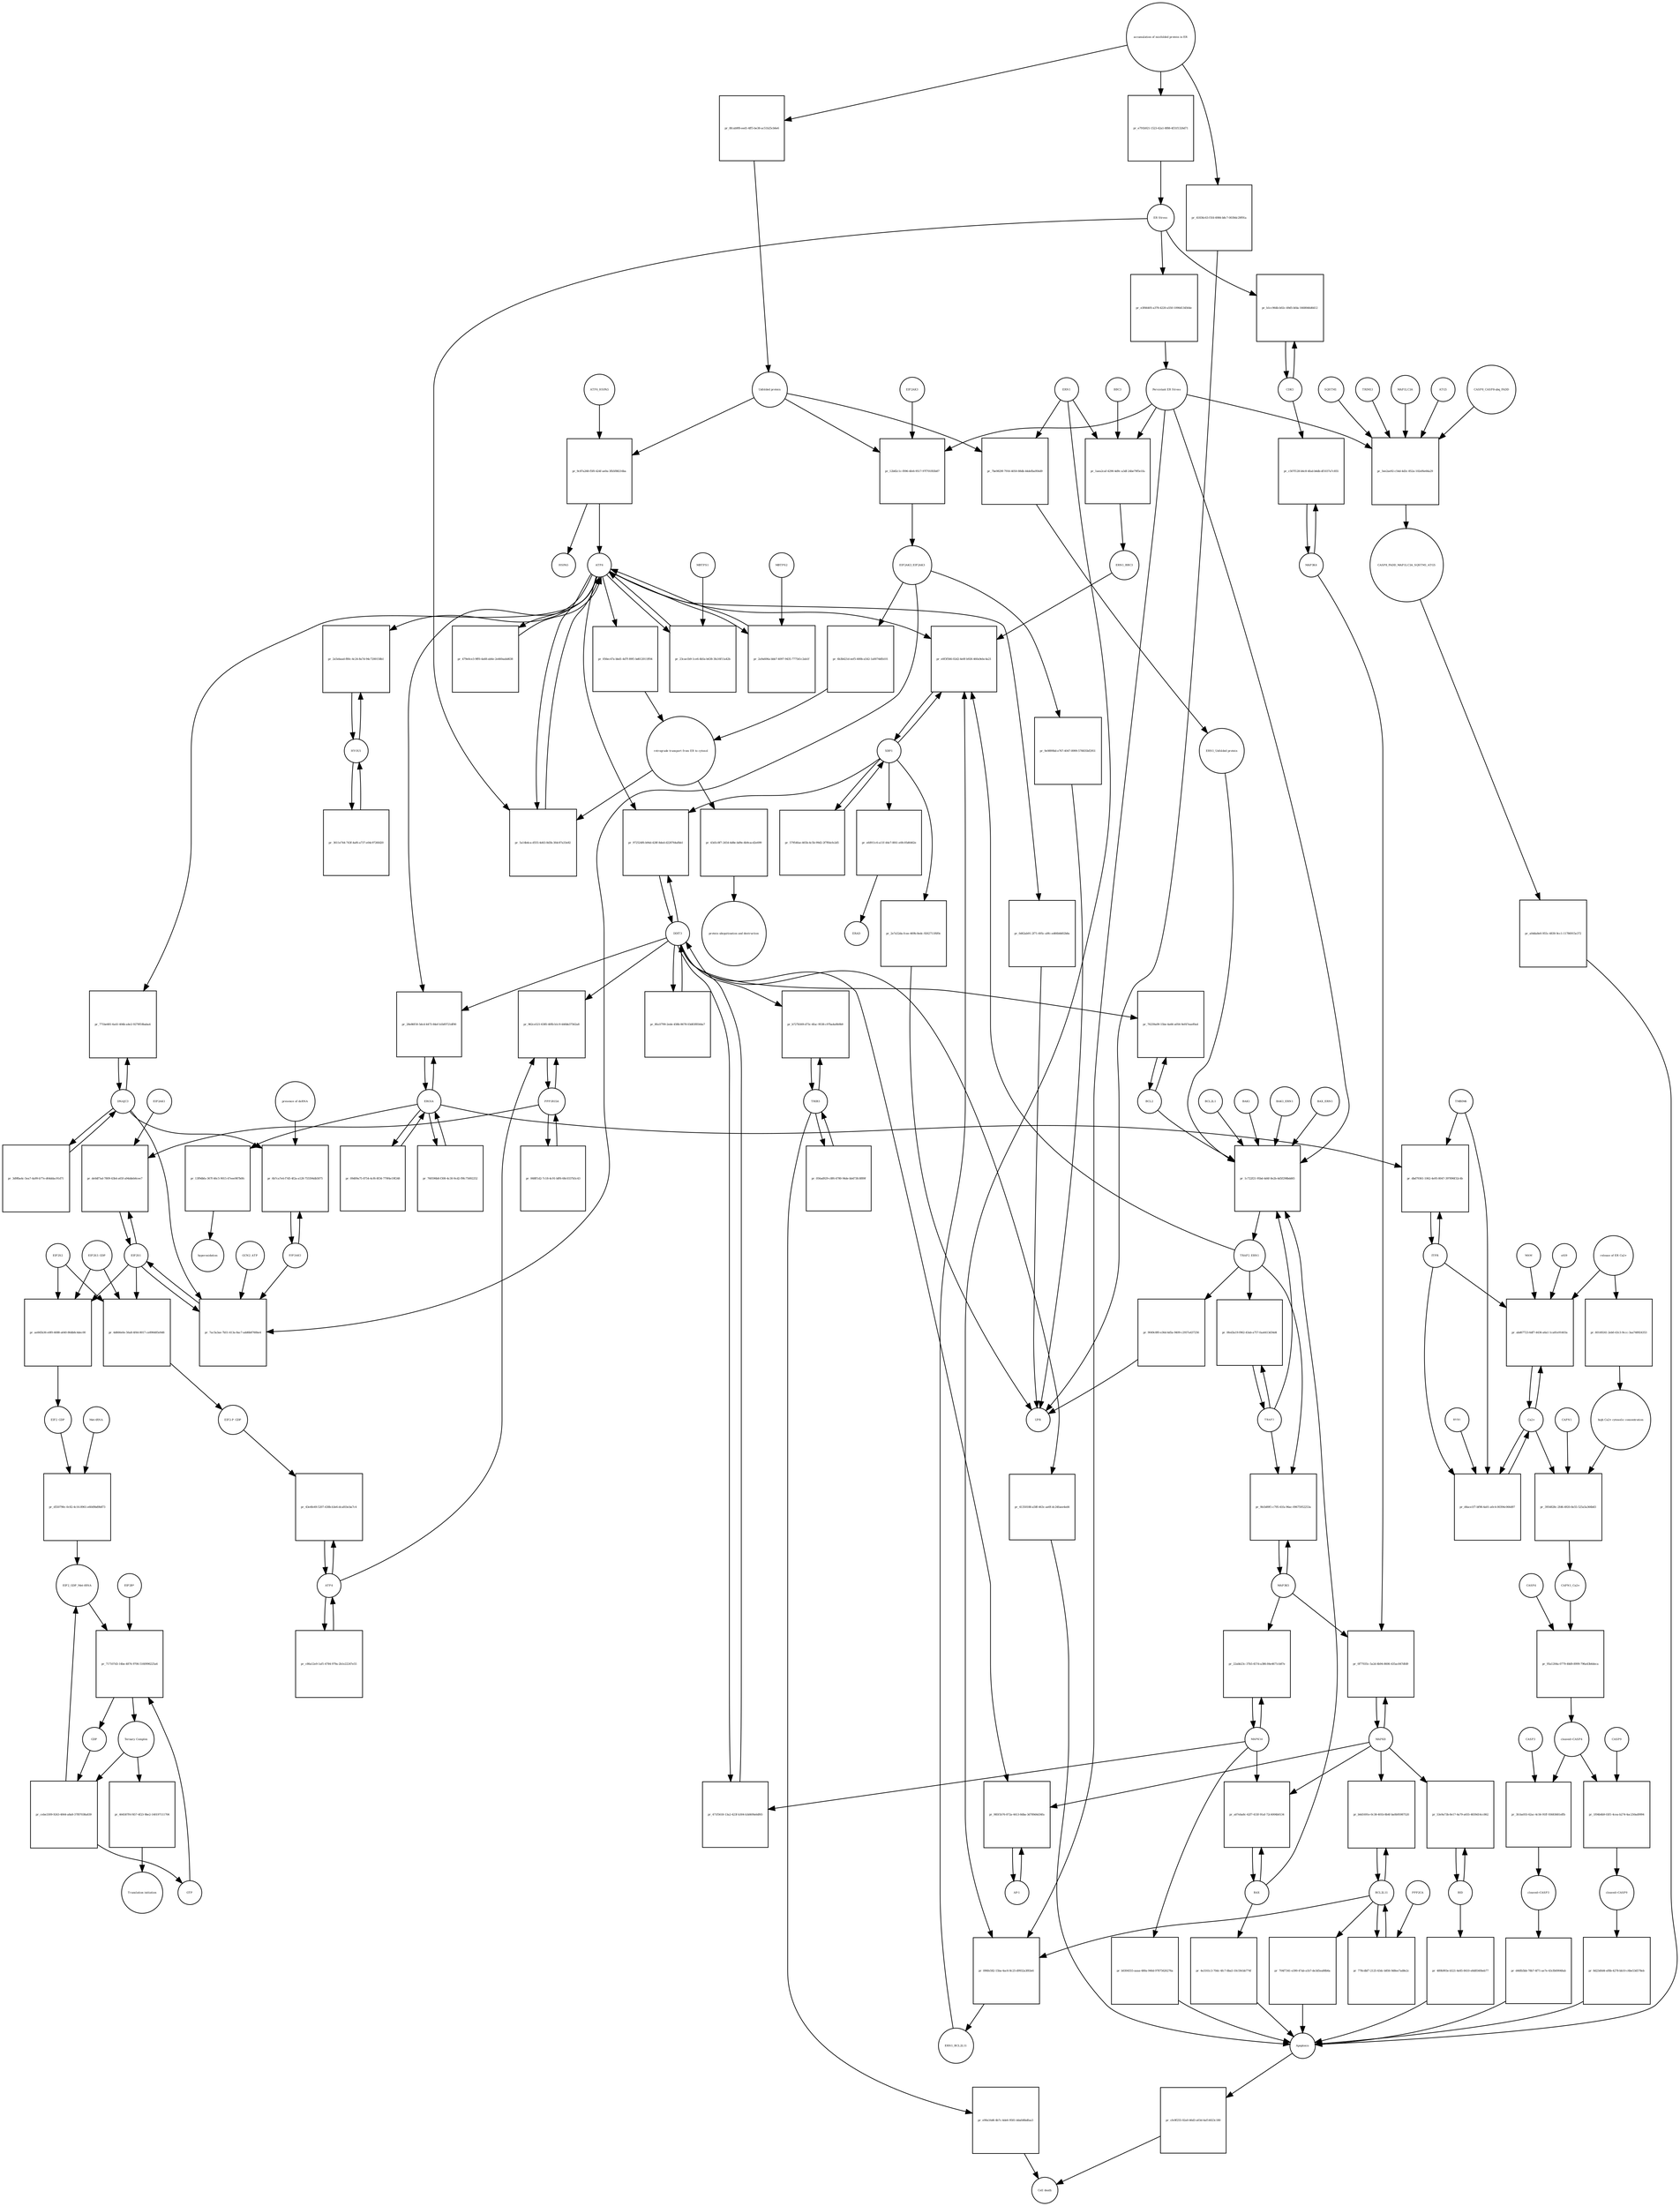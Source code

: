 strict digraph  {
ATF6_HSPA5 [annotation="", bipartite=0, cls=complex, fontsize=4, label=ATF6_HSPA5, shape=circle];
"pr_9c87a268-f5f0-424f-ae0a-3fb5f88216ba" [annotation="", bipartite=1, cls=process, fontsize=4, label="pr_9c87a268-f5f0-424f-ae0a-3fb5f88216ba", shape=square];
ATF6 [annotation="urn_miriam_hgnc.symbol_ATF6", bipartite=0, cls=macromolecule, fontsize=4, label=ATF6, shape=circle];
HSPA5 [annotation="urn_miriam_hgnc.symbol_HSPA5", bipartite=0, cls=macromolecule, fontsize=4, label=HSPA5, shape=circle];
"Unfolded protein" [annotation="", bipartite=0, cls=macromolecule, fontsize=4, label="Unfolded protein", shape=circle];
ERN1 [annotation="urn_miriam_hgnc.symbol_ERN1", bipartite=0, cls=macromolecule, fontsize=4, label=ERN1, shape=circle];
"pr_7be9829f-7916-4050-88db-44defba956d9" [annotation="", bipartite=1, cls=process, fontsize=4, label="pr_7be9829f-7916-4050-88db-44defba956d9", shape=square];
"ERN1_Unfolded protein" [annotation="", bipartite=0, cls=complex, fontsize=4, label="ERN1_Unfolded protein", shape=circle];
EIF2AK3_EIF2AK3 [annotation="", bipartite=0, cls=complex, fontsize=4, label=EIF2AK3_EIF2AK3, shape=circle];
"pr_6b3b421d-eef5-400b-a542-1a00744fb101" [annotation="", bipartite=1, cls=process, fontsize=4, label="pr_6b3b421d-eef5-400b-a542-1a00744fb101", shape=square];
"retrograde transport from ER to cytosol" [annotation="", bipartite=0, cls=phenotype, fontsize=4, label="retrograde transport from ER to cytosol", shape=circle];
"pr_056ec47a-bbd1-4d7f-89f1-bd612011ff04" [annotation="", bipartite=1, cls=process, fontsize=4, label="pr_056ec47a-bbd1-4d7f-89f1-bd612011ff04", shape=square];
"pr_43d1c8f7-2454-4d8e-bd9e-4b9cacd2e699" [annotation="", bipartite=1, cls=process, fontsize=4, label="pr_43d1c8f7-2454-4d8e-bd9e-4b9cacd2e699", shape=square];
"protein ubiquitination and destruction" [annotation="", bipartite=0, cls=phenotype, fontsize=4, label="protein ubiquitination and destruction", shape=circle];
"pr_1c722f21-95bd-4d4f-8e2b-4d5f298bdd65" [annotation="", bipartite=1, cls=process, fontsize=4, label="pr_1c722f21-95bd-4d4f-8e2b-4d5f298bdd65", shape=square];
TRAF2_ERN1 [annotation="", bipartite=0, cls=complex, fontsize=4, label=TRAF2_ERN1, shape=circle];
BAK1_ERN1 [annotation="", bipartite=0, cls=complex, fontsize=4, label=BAK1_ERN1, shape=circle];
BAX_ERN1 [annotation="", bipartite=0, cls=complex, fontsize=4, label=BAX_ERN1, shape=circle];
BCL2 [annotation="urn_miriam_hgnc.symbol_BCL2", bipartite=0, cls="nucleic acid feature", fontsize=4, label=BCL2, shape=circle];
BCL2L1 [annotation="urn_miriam_hgnc.symbol_BCL2L1", bipartite=0, cls=macromolecule, fontsize=4, label=BCL2L1, shape=circle];
"Persistant ER Stress" [annotation="", bipartite=0, cls=phenotype, fontsize=4, label="Persistant ER Stress", shape=circle];
BAX [annotation="urn_miriam_hgnc.symbol_BAX", bipartite=0, cls=macromolecule, fontsize=4, label=BAX, shape=circle];
BAK1 [annotation="urn_miriam_hgnc.symbol_BAK1", bipartite=0, cls=macromolecule, fontsize=4, label=BAK1, shape=circle];
TRAF2 [annotation="urn_miriam_hgnc.symbol_TRAF2", bipartite=0, cls=macromolecule, fontsize=4, label=TRAF2, shape=circle];
XBP1 [annotation="urn_miriam_hgnc.symbol_XBP1", bipartite=0, cls=macromolecule, fontsize=4, label=XBP1, shape=circle];
"pr_e0f3f566-02d2-4e0f-b926-460a9ebc4a21" [annotation="", bipartite=1, cls=process, fontsize=4, label="pr_e0f3f566-02d2-4e0f-b926-460a9ebc4a21", shape=square];
ERN1_BBC3 [annotation="", bipartite=0, cls=complex, fontsize=4, label=ERN1_BBC3, shape=circle];
ERN1_BCL2L11 [annotation="", bipartite=0, cls=complex, fontsize=4, label=ERN1_BCL2L11, shape=circle];
"pr_57954fae-465b-4c5b-99d2-2f7ffdcfe2d5" [annotation="", bipartite=1, cls=process, fontsize=4, label="pr_57954fae-465b-4c5b-99d2-2f7ffdcfe2d5", shape=square];
"pr_efd911c6-a11f-44e7-8f41-e0fc05d6462e" [annotation="", bipartite=1, cls=process, fontsize=4, label="pr_efd911c6-a11f-44e7-8f41-e0fc05d6462e", shape=square];
ERAD [annotation="", bipartite=0, cls=phenotype, fontsize=4, label=ERAD, shape=circle];
"pr_2e7a52da-fcee-469b-8edc-9262711f6f0c" [annotation="", bipartite=1, cls=process, fontsize=4, label="pr_2e7a52da-fcee-469b-8edc-9262711f6f0c", shape=square];
UPR [annotation="", bipartite=0, cls=phenotype, fontsize=4, label=UPR, shape=circle];
"pr_0fed3a19-f062-43ab-a757-faa4413d34d4" [annotation="", bipartite=1, cls=process, fontsize=4, label="pr_0fed3a19-f062-43ab-a757-faa4413d34d4", shape=square];
MAPK8 [annotation="urn_miriam_hgnc.symbol_MAPK8", bipartite=0, cls=macromolecule, fontsize=4, label=MAPK8, shape=circle];
"pr_0f77035c-5a2d-4b94-8606-435ac847dfd9" [annotation="", bipartite=1, cls=process, fontsize=4, label="pr_0f77035c-5a2d-4b94-8606-435ac847dfd9", shape=square];
MAP3K4 [annotation="urn_miriam_hgnc.symbol_MAP3K4", bipartite=0, cls=macromolecule, fontsize=4, label=MAP3K4, shape=circle];
MAP3K5 [annotation="urn_miriam_hgnc.symbol_MAP3K5", bipartite=0, cls=macromolecule, fontsize=4, label=MAP3K5, shape=circle];
MAPK14 [annotation="urn_miriam_hgnc.symbol_MAPK14", bipartite=0, cls=macromolecule, fontsize=4, label=MAPK14, shape=circle];
"pr_22abb23c-37b5-457d-a386-84e4671cb87e" [annotation="", bipartite=1, cls=process, fontsize=4, label="pr_22abb23c-37b5-457d-a386-84e4671cb87e", shape=square];
"pr_b0304555-aaaa-480a-946d-97875626276a" [annotation="", bipartite=1, cls=process, fontsize=4, label="pr_b0304555-aaaa-480a-946d-97875626276a", shape=square];
Apoptosis [annotation="", bipartite=0, cls=phenotype, fontsize=4, label=Apoptosis, shape=circle];
DDIT3 [annotation="urn_miriam_hgnc.symbol_DDIT3", bipartite=0, cls=macromolecule, fontsize=4, label=DDIT3, shape=circle];
"pr_471f5618-13a2-423f-b304-b3d409a6df65" [annotation="", bipartite=1, cls=process, fontsize=4, label="pr_471f5618-13a2-423f-b304-b3d409a6df65", shape=square];
"pr_41350188-a58f-463c-ae0f-dc24faee4ed4" [annotation="", bipartite=1, cls=process, fontsize=4, label="pr_41350188-a58f-463c-ae0f-dc24faee4ed4", shape=square];
"pr_76239a09-15be-4a66-a056-9ef47eaef0a4" [annotation="", bipartite=1, cls=process, fontsize=4, label="pr_76239a09-15be-4a66-a056-9ef47eaef0a4", shape=square];
"pr_5a14b4ca-d555-4d43-8d3b-3fdc87a33e82" [annotation="", bipartite=1, cls=process, fontsize=4, label="pr_5a14b4ca-d555-4d43-8d3b-3fdc87a33e82", shape=square];
"ER Stress" [annotation="", bipartite=0, cls=phenotype, fontsize=4, label="ER Stress", shape=circle];
"pr_23cae1b9-1ce6-4b5a-b638-3fa16f11a42b" [annotation="", bipartite=1, cls=process, fontsize=4, label="pr_23cae1b9-1ce6-4b5a-b638-3fa16f11a42b", shape=square];
MBTPS1 [annotation="urn_miriam_hgnc.symbol_MBTPS1", bipartite=0, cls=macromolecule, fontsize=4, label=MBTPS1, shape=circle];
"pr_2a9a606a-bbb7-4097-9435-777541c2ab1f" [annotation="", bipartite=1, cls=process, fontsize=4, label="pr_2a9a606a-bbb7-4097-9435-777541c2ab1f", shape=square];
MBTPS2 [annotation="urn_miriam_hgnc.symbol_MBTPS2", bipartite=0, cls=macromolecule, fontsize=4, label=MBTPS2, shape=circle];
"pr_479e0ce3-9ff0-4a68-ab6e-2e460aabd638" [annotation="", bipartite=1, cls=process, fontsize=4, label="pr_479e0ce3-9ff0-4a68-ab6e-2e460aabd638", shape=square];
"pr_8fa1f799-2ede-458b-8678-03d83f8564a7" [annotation="", bipartite=1, cls=process, fontsize=4, label="pr_8fa1f799-2ede-458b-8678-03d83f8564a7", shape=square];
"pr_972524f6-b94d-428f-8ded-d228764afbb1" [annotation="", bipartite=1, cls=process, fontsize=4, label="pr_972524f6-b94d-428f-8ded-d228764afbb1", shape=square];
EIF2S1 [annotation="urn_miriam_hgnc.symbol_EIF2S1", bipartite=0, cls=macromolecule, fontsize=4, label=EIF2S1, shape=circle];
"pr_7ac5a3ae-7b51-413a-8ac7-add6b8760be4" [annotation="", bipartite=1, cls=process, fontsize=4, label="pr_7ac5a3ae-7b51-413a-8ac7-add6b8760be4", shape=square];
GCN2_ATP [annotation="", bipartite=0, cls=complex, fontsize=4, label=GCN2_ATP, shape=circle];
EIF2AK2 [annotation="urn_miriam_hgnc.symbol_EIF2AK2", bipartite=0, cls=macromolecule, fontsize=4, label=EIF2AK2, shape=circle];
DNAJC3 [annotation="urn_miriam_hgnc.symbol_DNAJC3", bipartite=0, cls=macromolecule, fontsize=4, label=DNAJC3, shape=circle];
EIF2S2 [annotation="urn_miriam_hgnc.symbol_EIF2S2", bipartite=0, cls=macromolecule, fontsize=4, label=EIF2S2, shape=circle];
"pr_ae845b36-e0f0-4688-a640-86db8c4dec00" [annotation="", bipartite=1, cls=process, fontsize=4, label="pr_ae845b36-e0f0-4688-a640-86db8c4dec00", shape=square];
EIF2S3_GDP [annotation="", bipartite=0, cls=complex, fontsize=4, label=EIF2S3_GDP, shape=circle];
EIF2_GDP [annotation="", bipartite=0, cls=complex, fontsize=4, label=EIF2_GDP, shape=circle];
"EIF2_GDP_Met-tRNA" [annotation="", bipartite=0, cls=complex, fontsize=4, label="EIF2_GDP_Met-tRNA", shape=circle];
"pr_717107d3-14be-4874-9706-5160996225a4" [annotation="", bipartite=1, cls=process, fontsize=4, label="pr_717107d3-14be-4874-9706-5160996225a4", shape=square];
"Ternary Complex" [annotation="", bipartite=0, cls=complex, fontsize=4, label="Ternary Complex", shape=circle];
"EIF2B*" [annotation="", bipartite=0, cls=complex, fontsize=4, label="EIF2B*", shape=circle];
GTP [annotation="urn_miriam_obo.chebi_CHEBI%3A57600", bipartite=0, cls="simple chemical", fontsize=4, label=GTP, shape=circle];
GDP [annotation="urn_miriam_obo.chebi_CHEBI%3A65180", bipartite=0, cls="simple chemical", fontsize=4, label=GDP, shape=circle];
"pr_cebe3309-9243-4844-a8a8-37f87038a839" [annotation="", bipartite=1, cls=process, fontsize=4, label="pr_cebe3309-9243-4844-a8a8-37f87038a839", shape=square];
ATF4 [annotation="urn_miriam_hgnc.symbol_ATF4", bipartite=0, cls=macromolecule, fontsize=4, label=ATF4, shape=circle];
"pr_43e4fe49-5207-438b-b3e6-dca81bcba7c4" [annotation="", bipartite=1, cls=process, fontsize=4, label="pr_43e4fe49-5207-438b-b3e6-dca81bcba7c4", shape=square];
"EIF2-P_GDP" [annotation="", bipartite=0, cls=complex, fontsize=4, label="EIF2-P_GDP", shape=circle];
"pr_c86a12e9-1af1-4784-979a-2b1e22247e55" [annotation="", bipartite=1, cls=process, fontsize=4, label="pr_c86a12e9-1af1-4784-979a-2b1e22247e55", shape=square];
PPP1R15A [annotation="urn_miriam_hgnc.symbol_PPP1R15A", bipartite=0, cls=macromolecule, fontsize=4, label=PPP1R15A, shape=circle];
"pr_962ce521-6385-40fb-b1c9-446bb37562a8" [annotation="", bipartite=1, cls=process, fontsize=4, label="pr_962ce521-6385-40fb-b1c9-446bb37562a8", shape=square];
"pr_068ff1d2-7c18-4c91-bff6-68c0337b5c43" [annotation="", bipartite=1, cls=process, fontsize=4, label="pr_068ff1d2-7c18-4c91-bff6-68c0337b5c43", shape=square];
"pr_464587f4-f457-4f23-9be2-140197111704" [annotation="", bipartite=1, cls=process, fontsize=4, label="pr_464587f4-f457-4f23-9be2-140197111704", shape=square];
"Translation initiation" [annotation="", bipartite=0, cls=phenotype, fontsize=4, label="Translation initiation", shape=circle];
"pr_9b1b89f1-c795-41fa-96ac-09675952253a" [annotation="", bipartite=1, cls=process, fontsize=4, label="pr_9b1b89f1-c795-41fa-96ac-09675952253a", shape=square];
ERO1A [annotation="urn_miriam_hgnc.symbol_ERO1A", bipartite=0, cls=macromolecule, fontsize=4, label=ERO1A, shape=circle];
"pr_28e86f18-5dcd-4473-84ef-b1bf0721df90" [annotation="", bipartite=1, cls=process, fontsize=4, label="pr_28e86f18-5dcd-4473-84ef-b1bf0721df90", shape=square];
"pr_760596b8-f300-4c30-9cd2-f9fc75692252" [annotation="", bipartite=1, cls=process, fontsize=4, label="pr_760596b8-f300-4c30-9cd2-f9fc75692252", shape=square];
"pr_de0df7ad-7809-43b4-a65f-a94ddeb6cee7" [annotation="", bipartite=1, cls=process, fontsize=4, label="pr_de0df7ad-7809-43b4-a65f-a94ddeb6cee7", shape=square];
EIF2AK1 [annotation="urn_miriam_hgnc.symbol_EIF2AK1", bipartite=0, cls=macromolecule, fontsize=4, label=EIF2AK1, shape=circle];
"pr_a07eba8c-42f7-433f-91af-72c4004b0134" [annotation="", bipartite=1, cls=process, fontsize=4, label="pr_a07eba8c-42f7-433f-91af-72c4004b0134", shape=square];
"pr_4e3161c3-70dc-4fc7-8ba5-10c59cbb774f" [annotation="", bipartite=1, cls=process, fontsize=4, label="pr_4e3161c3-70dc-4fc7-8ba5-10c59cbb774f", shape=square];
"Ca2+" [annotation="urn_miriam_obo.chebi_CHEBI%3A29108", bipartite=0, cls="simple chemical", fontsize=4, label="Ca2+", shape=circle];
"pr_abd67723-6df7-4436-a6a1-1ca81e91403a" [annotation="", bipartite=1, cls=process, fontsize=4, label="pr_abd67723-6df7-4436-a6a1-1ca81e91403a", shape=square];
"release of ER Ca2+" [annotation="", bipartite=0, cls=phenotype, fontsize=4, label="release of ER Ca2+", shape=circle];
ITPR [annotation="urn_miriam_hgnc.symbol_ITPR1|urn_miriam_hgnc.symbol_ITPR2|urn_miriam_hgnc.symbol_ITPR3", bipartite=0, cls=macromolecule, fontsize=4, label=ITPR, shape=circle];
MAM [annotation="", bipartite=0, cls=phenotype, fontsize=4, label=MAM, shape=circle];
s619 [annotation="", bipartite=0, cls=complex, fontsize=4, label=s619, shape=circle];
"pr_c507f128-b6c8-4fad-b6db-df1037a7c855" [annotation="", bipartite=1, cls=process, fontsize=4, label="pr_c507f128-b6c8-4fad-b6db-df1037a7c855", shape=square];
CDK5 [annotation="urn_miriam_hgnc.symbol_CDK5", bipartite=0, cls=macromolecule, fontsize=4, label=CDK5, shape=circle];
"pr_b1cc964b-b02c-49d5-bfda-1668046d6412" [annotation="", bipartite=1, cls="uncertain process", fontsize=4, label="pr_b1cc964b-b02c-49d5-bfda-1668046d6412", shape=square];
"pr_cfe9f255-02a0-46d3-a03d-4af14023c180" [annotation="", bipartite=1, cls=process, fontsize=4, label="pr_cfe9f255-02a0-46d3-a03d-4af14023c180", shape=square];
"Cell death" [annotation="", bipartite=0, cls=phenotype, fontsize=4, label="Cell death", shape=circle];
"pr_d4ace1f7-bf98-4a01-a0c4-00394c066d97" [annotation="", bipartite=1, cls=process, fontsize=4, label="pr_d4ace1f7-bf98-4a01-a0c4-00394c066d97", shape=square];
TMBIM6 [annotation="urn_miriam_hgnc.symbol_TMBIM6", bipartite=0, cls=macromolecule, fontsize=4, label=TMBIM6, shape=circle];
RYR1 [annotation="urn_miriam_hgnc.symbol_RYR1", bipartite=0, cls=macromolecule, fontsize=4, label=RYR1, shape=circle];
EIF2AK3 [annotation="urn_miriam_hgnc.symbol_EIF2AK3", bipartite=0, cls=macromolecule, fontsize=4, label=EIF2AK3, shape=circle];
"pr_12b82c1c-f096-4fe6-9517-97f701f83b87" [annotation="", bipartite=1, cls=process, fontsize=4, label="pr_12b82c1c-f096-4fe6-9517-97f701f83b87", shape=square];
"pr_13f9dbfa-367f-46c5-9015-47eee987b0fc" [annotation="", bipartite=1, cls=process, fontsize=4, label="pr_13f9dbfa-367f-46c5-9015-47eee987b0fc", shape=square];
hyperoxidation [annotation="", bipartite=0, cls=phenotype, fontsize=4, label=hyperoxidation, shape=circle];
"pr_09d09a75-8754-4cf6-8f34-779f4e19f248" [annotation="", bipartite=1, cls=process, fontsize=4, label="pr_09d09a75-8754-4cf6-8f34-779f4e19f248", shape=square];
"pr_e3f66405-a378-4220-a550-1090d134564e" [annotation="", bipartite=1, cls=process, fontsize=4, label="pr_e3f66405-a378-4220-a550-1090d134564e", shape=square];
"CASP8_CASP8-ubq_FADD" [annotation="", bipartite=0, cls=complex, fontsize=4, label="CASP8_CASP8-ubq_FADD", shape=circle];
"pr_5ee2ae92-c54d-4d3c-852a-102ef6e66a29" [annotation="", bipartite=1, cls=process, fontsize=4, label="pr_5ee2ae92-c54d-4d3c-852a-102ef6e66a29", shape=square];
"SQSTM1 " [annotation="urn_miriam_hgnc.symbol_SQSTM1", bipartite=0, cls=macromolecule, fontsize=4, label="SQSTM1 ", shape=circle];
CASP8_FADD_MAP1LC3A_SQSTM1_ATG5 [annotation="", bipartite=0, cls=complex, fontsize=4, label=CASP8_FADD_MAP1LC3A_SQSTM1_ATG5, shape=circle];
TRIM13 [annotation="urn_miriam_hgnc.symbol_TRIM13", bipartite=0, cls=macromolecule, fontsize=4, label=TRIM13, shape=circle];
MAP1LC3A [annotation="urn_miriam_hgnc.symbol_MAP1LC3A", bipartite=0, cls=macromolecule, fontsize=4, label=MAP1LC3A, shape=circle];
ATG5 [annotation="urn_miriam_hgnc.symbol_ATG5", bipartite=0, cls=macromolecule, fontsize=4, label=ATG5, shape=circle];
"pr_a0dda8e0-955c-4830-9cc1-11786915e372" [annotation="", bipartite=1, cls=process, fontsize=4, label="pr_a0dda8e0-955c-4830-9cc1-11786915e372", shape=square];
"AP-1" [annotation="urn_miriam_hgnc.symbol_FOS|urn_miriam_hgnc.symbol_FOSB|urn_miriam_hgnc.symbol_FOSL1|urn_miriam_hgnc.symbol_FOSL2|urn_miriam_hgnc.symbol_JUN|urn_miriam_hgnc.symbol_JUNB|urn_miriam_hgnc.symbol_JUND", bipartite=0, cls=macromolecule, fontsize=4, label="AP-1", shape=circle];
"pr_985f1b76-872a-4413-8dba-3d789d4d34fa" [annotation="", bipartite=1, cls=process, fontsize=4, label="pr_985f1b76-872a-4413-8dba-3d789d4d34fa", shape=square];
"pr_6b7ca7e4-f7d5-4f2a-a128-755594db5875" [annotation="", bipartite=1, cls=process, fontsize=4, label="pr_6b7ca7e4-f7d5-4f2a-a128-755594db5875", shape=square];
"presence of dsRNA" [annotation="", bipartite=0, cls=phenotype, fontsize=4, label="presence of dsRNA", shape=circle];
"Met-tRNA" [annotation="urn_miriam_hgnc_HGNC%3A34779", bipartite=0, cls="nucleic acid feature", fontsize=4, label="Met-tRNA", shape=circle];
"pr_d550790c-0c82-4c16-8961-e60d9bd9b873" [annotation="", bipartite=1, cls=process, fontsize=4, label="pr_d550790c-0c82-4c16-8961-e60d9bd9b873", shape=square];
"pr_4d666e0e-56a8-4f44-8017-ce896485e9d6" [annotation="", bipartite=1, cls=process, fontsize=4, label="pr_4d666e0e-56a8-4f44-8017-ce896485e9d6", shape=square];
"accumulation of misfolded protein in ER" [annotation="", bipartite=0, cls=phenotype, fontsize=4, label="accumulation of misfolded protein in ER", shape=circle];
"pr_8fcab9f8-eed1-4ff5-be38-ac51b25cb6e6" [annotation="", bipartite=1, cls=process, fontsize=4, label="pr_8fcab9f8-eed1-4ff5-be38-ac51b25cb6e6", shape=square];
"pr_e791b921-1523-42a1-8f88-4f31f1326d71" [annotation="", bipartite=1, cls=process, fontsize=4, label="pr_e791b921-1523-42a1-8f88-4f31f1326d71", shape=square];
"pr_41836c63-f1fd-4984-b8c7-0039dc29f91a" [annotation="", bipartite=1, cls=process, fontsize=4, label="pr_41836c63-f1fd-4984-b8c7-0039dc29f91a", shape=square];
"pr_9e9899bd-e767-4047-8999-578835bf2951" [annotation="", bipartite=1, cls=process, fontsize=4, label="pr_9e9899bd-e767-4047-8999-578835bf2951", shape=square];
"pr_9049c8f0-e36d-4d5a-9409-c2937a437256" [annotation="", bipartite=1, cls=process, fontsize=4, label="pr_9049c8f0-e36d-4d5a-9409-c2937a437256", shape=square];
"pr_0d62ab91-2f71-495c-a9fc-ed66b8d02b8a" [annotation="", bipartite=1, cls=process, fontsize=4, label="pr_0d62ab91-2f71-495c-a9fc-ed66b8d02b8a", shape=square];
BCL2L11 [annotation="urn_miriam_hgnc.symbol_BCL2L11", bipartite=0, cls=macromolecule, fontsize=4, label=BCL2L11, shape=circle];
"pr_b6d1691e-0c38-401b-8b4f-ba0b95987520" [annotation="", bipartite=1, cls=process, fontsize=4, label="pr_b6d1691e-0c38-401b-8b4f-ba0b95987520", shape=square];
BID [annotation="urn_miriam_hgnc.symbol_BID", bipartite=0, cls=macromolecule, fontsize=4, label=BID, shape=circle];
"pr_53e9a73b-8e17-4a79-a655-4839d14cc862" [annotation="", bipartite=1, cls=process, fontsize=4, label="pr_53e9a73b-8e17-4a79-a655-4839d14cc862", shape=square];
"pr_704f7341-e390-47ab-a1b7-de3d5ea88b6a" [annotation="", bipartite=1, cls=process, fontsize=4, label="pr_704f7341-e390-47ab-a1b7-de3d5ea88b6a", shape=square];
"pr_489b993e-b521-4e85-8410-e8d8540beb77" [annotation="", bipartite=1, cls=process, fontsize=4, label="pr_489b993e-b521-4e85-8410-e8d8540beb77", shape=square];
"pr_096fe582-15ba-4ac6-8c25-d9932a3f83e6" [annotation="", bipartite=1, cls=process, fontsize=4, label="pr_096fe582-15ba-4ac6-8c25-d9932a3f83e6", shape=square];
"pr_1aea2caf-4290-4d9c-a3df-24be79f5e1fa" [annotation="", bipartite=1, cls=process, fontsize=4, label="pr_1aea2caf-4290-4d9c-a3df-24be79f5e1fa", shape=square];
BBC3 [annotation="urn_miriam_hgnc.symbol_BBC3", bipartite=0, cls=macromolecule, fontsize=4, label=BBC3, shape=circle];
"pr_778cdbf7-2125-43dc-b856-9d8ee7ad8e2c" [annotation="", bipartite=1, cls=process, fontsize=4, label="pr_778cdbf7-2125-43dc-b856-9d8ee7ad8e2c", shape=square];
PPP2CA [annotation="urn_miriam_hgnc.symbol_PPP2CA", bipartite=0, cls=macromolecule, fontsize=4, label=PPP2CA, shape=circle];
TRIB3 [annotation="urn_miriam_hgnc.symbol_TRIB3", bipartite=0, cls=macromolecule, fontsize=4, label=TRIB3, shape=circle];
"pr_b727b569-d73c-4fac-9538-c97ba4a9b9b9" [annotation="", bipartite=1, cls=process, fontsize=4, label="pr_b727b569-d73c-4fac-9538-c97ba4a9b9b9", shape=square];
"pr_056ad929-c8f6-4780-94de-bb473fc8f89f" [annotation="", bipartite=1, cls=process, fontsize=4, label="pr_056ad929-c8f6-4780-94de-bb473fc8f89f", shape=square];
"pr_e90a16d6-4b7c-4de6-9581-ddafd6bdfaa3" [annotation="", bipartite=1, cls=process, fontsize=4, label="pr_e90a16d6-4b7c-4de6-9581-ddafd6bdfaa3", shape=square];
"pr_60149241-2eb0-43c3-9ccc-3aa748924353" [annotation="", bipartite=1, cls=process, fontsize=4, label="pr_60149241-2eb0-43c3-9ccc-3aa748924353", shape=square];
"high Ca2+ cytosolic concentration" [annotation="", bipartite=0, cls=phenotype, fontsize=4, label="high Ca2+ cytosolic concentration", shape=circle];
"pr_771be681-6a41-404b-a4e2-9279f18baba4" [annotation="", bipartite=1, cls=process, fontsize=4, label="pr_771be681-6a41-404b-a4e2-9279f18baba4", shape=square];
"pr_3d9fba4c-5ea7-4a99-b77e-d64ddac91d71" [annotation="", bipartite=1, cls=process, fontsize=4, label="pr_3d9fba4c-5ea7-4a99-b77e-d64ddac91d71", shape=square];
"pr_dbd79361-1062-4e95-8047-397896f32c4b" [annotation="", bipartite=1, cls=process, fontsize=4, label="pr_dbd79361-1062-4e95-8047-397896f32c4b", shape=square];
CASP4 [annotation="urn_miriam_hgnc.symbol_CASP4", bipartite=0, cls=macromolecule, fontsize=4, label=CASP4, shape=circle];
"pr_95a1204a-0779-48d9-8999-796a43b6deca" [annotation="", bipartite=1, cls=process, fontsize=4, label="pr_95a1204a-0779-48d9-8999-796a43b6deca", shape=square];
"cleaved~CASP4" [annotation="urn_miriam_hgnc.symbol_CASP4", bipartite=0, cls=macromolecule, fontsize=4, label="cleaved~CASP4", shape=circle];
"CAPN1_Ca2+" [annotation="", bipartite=0, cls=complex, fontsize=4, label="CAPN1_Ca2+", shape=circle];
CASP3 [annotation="urn_miriam_hgnc.symbol_CASP3", bipartite=0, cls=macromolecule, fontsize=4, label=CASP3, shape=circle];
"pr_3fcba055-62ac-4c56-91ff-93683681effb" [annotation="", bipartite=1, cls=process, fontsize=4, label="pr_3fcba055-62ac-4c56-91ff-93683681effb", shape=square];
"cleaved~CASP3" [annotation="urn_miriam_hgnc.symbol_CASP3", bipartite=0, cls=macromolecule, fontsize=4, label="cleaved~CASP3", shape=circle];
CASP9 [annotation="urn_miriam_hgnc.symbol_CSAP9", bipartite=0, cls=macromolecule, fontsize=4, label=CASP9, shape=circle];
"pr_1f04b4b9-03f1-4cea-b274-4ac250ad9994" [annotation="", bipartite=1, cls=process, fontsize=4, label="pr_1f04b4b9-03f1-4cea-b274-4ac250ad9994", shape=square];
"cleaved~CASP9" [annotation="urn_miriam_hgnc.symbol_CASP9", bipartite=0, cls=macromolecule, fontsize=4, label="cleaved~CASP9", shape=circle];
CAPN1 [annotation="urn_miriam_hgnc.symbol_CAPN1", bipartite=0, cls=macromolecule, fontsize=4, label=CAPN1, shape=circle];
"pr_3954828c-2fd6-4920-8e55-525a5a366b83" [annotation="", bipartite=1, cls=process, fontsize=4, label="pr_3954828c-2fd6-4920-8e55-525a5a366b83", shape=square];
"pr_d46fb5bb-78b7-4f71-ae7e-43cfb69048ab" [annotation="", bipartite=1, cls=process, fontsize=4, label="pr_d46fb5bb-78b7-4f71-ae7e-43cfb69048ab", shape=square];
"pr_8d23d0d4-ef8b-4278-bb10-c6be53d578eb" [annotation="", bipartite=1, cls=process, fontsize=4, label="pr_8d23d0d4-ef8b-4278-bb10-c6be53d578eb", shape=square];
HYOU1 [annotation="urn_miriam_hgnc.symbol_HYOU1", bipartite=0, cls=macromolecule, fontsize=4, label=HYOU1, shape=circle];
"pr_2a5ebaad-f80c-4c24-8a7d-94c7200158b1" [annotation="", bipartite=1, cls=process, fontsize=4, label="pr_2a5ebaad-f80c-4c24-8a7d-94c7200158b1", shape=square];
"pr_3611e744-743f-4af6-a737-e04c9726fd20" [annotation="", bipartite=1, cls=process, fontsize=4, label="pr_3611e744-743f-4af6-a737-e04c9726fd20", shape=square];
ATF6_HSPA5 -> "pr_9c87a268-f5f0-424f-ae0a-3fb5f88216ba"  [annotation="", interaction_type=consumption];
"pr_9c87a268-f5f0-424f-ae0a-3fb5f88216ba" -> ATF6  [annotation="", interaction_type=production];
"pr_9c87a268-f5f0-424f-ae0a-3fb5f88216ba" -> HSPA5  [annotation="", interaction_type=production];
ATF6 -> "pr_056ec47a-bbd1-4d7f-89f1-bd612011ff04"  [annotation="", interaction_type=consumption];
ATF6 -> "pr_e0f3f566-02d2-4e0f-b926-460a9ebc4a21"  [annotation="urn_miriam_pubmed_26587781|urn_miriam_pubmed_23430059", interaction_type=catalysis];
ATF6 -> "pr_5a14b4ca-d555-4d43-8d3b-3fdc87a33e82"  [annotation="", interaction_type=consumption];
ATF6 -> "pr_23cae1b9-1ce6-4b5a-b638-3fa16f11a42b"  [annotation="", interaction_type=consumption];
ATF6 -> "pr_2a9a606a-bbb7-4097-9435-777541c2ab1f"  [annotation="", interaction_type=consumption];
ATF6 -> "pr_479e0ce3-9ff0-4a68-ab6e-2e460aabd638"  [annotation="", interaction_type=consumption];
ATF6 -> "pr_972524f6-b94d-428f-8ded-d228764afbb1"  [annotation="urn_miriam_pubmed_26587781|urn_miriam_pubmed_17991856|urn_miriam_pubmed_28843399", interaction_type=catalysis];
ATF6 -> "pr_28e86f18-5dcd-4473-84ef-b1bf0721df90"  [annotation="urn_miriam_pubmed_23850759|urn_miriam_pubmed_25387528", interaction_type=catalysis];
ATF6 -> "pr_0d62ab91-2f71-495c-a9fc-ed66b8d02b8a"  [annotation="", interaction_type=consumption];
ATF6 -> "pr_771be681-6a41-404b-a4e2-9279f18baba4"  [annotation="urn_miriam_pubmed_12601012|urn_miriam_pubmed_18360008", interaction_type=catalysis];
ATF6 -> "pr_2a5ebaad-f80c-4c24-8a7d-94c7200158b1"  [annotation=urn_miriam_pubmed_18360008, interaction_type=catalysis];
"Unfolded protein" -> "pr_9c87a268-f5f0-424f-ae0a-3fb5f88216ba"  [annotation="urn_miriam_pubmed_19509052|urn_miriam_pubmed_12847084|urn_miriam_pubmed_23850759", interaction_type=catalysis];
"Unfolded protein" -> "pr_7be9829f-7916-4050-88db-44defba956d9"  [annotation="", interaction_type=consumption];
"Unfolded protein" -> "pr_12b82c1c-f096-4fe6-9517-97f701f83b87"  [annotation=urn_miriam_pubmed_17991856, interaction_type=catalysis];
ERN1 -> "pr_7be9829f-7916-4050-88db-44defba956d9"  [annotation="", interaction_type=consumption];
ERN1 -> "pr_096fe582-15ba-4ac6-8c25-d9932a3f83e6"  [annotation="", interaction_type=consumption];
ERN1 -> "pr_1aea2caf-4290-4d9c-a3df-24be79f5e1fa"  [annotation="", interaction_type=consumption];
"pr_7be9829f-7916-4050-88db-44defba956d9" -> "ERN1_Unfolded protein"  [annotation="", interaction_type=production];
"ERN1_Unfolded protein" -> "pr_1c722f21-95bd-4d4f-8e2b-4d5f298bdd65"  [annotation="", interaction_type=consumption];
EIF2AK3_EIF2AK3 -> "pr_6b3b421d-eef5-400b-a542-1a00744fb101"  [annotation="", interaction_type=consumption];
EIF2AK3_EIF2AK3 -> "pr_7ac5a3ae-7b51-413a-8ac7-add6b8760be4"  [annotation="urn_miriam_pubmed_12667446|urn_miriam_pubmed_16246152|urn_miriam_pubmed_12601012|urn_miriam_pubmed_23850759|urn_miriam_pubmed_18360008|urn_miriam_pubmed_26587781", interaction_type=catalysis];
EIF2AK3_EIF2AK3 -> "pr_9e9899bd-e767-4047-8999-578835bf2951"  [annotation="", interaction_type=consumption];
"pr_6b3b421d-eef5-400b-a542-1a00744fb101" -> "retrograde transport from ER to cytosol"  [annotation="", interaction_type=production];
"retrograde transport from ER to cytosol" -> "pr_43d1c8f7-2454-4d8e-bd9e-4b9cacd2e699"  [annotation="", interaction_type=consumption];
"retrograde transport from ER to cytosol" -> "pr_5a14b4ca-d555-4d43-8d3b-3fdc87a33e82"  [annotation="urn_miriam_pubmed_18360008|urn_miriam_pubmed_17991856|urn_miriam_pubmed_26587781|urn_miriam_pubmed_12847084", interaction_type=inhibition];
"pr_056ec47a-bbd1-4d7f-89f1-bd612011ff04" -> "retrograde transport from ER to cytosol"  [annotation="", interaction_type=production];
"pr_43d1c8f7-2454-4d8e-bd9e-4b9cacd2e699" -> "protein ubiquitination and destruction"  [annotation="", interaction_type=production];
"pr_1c722f21-95bd-4d4f-8e2b-4d5f298bdd65" -> TRAF2_ERN1  [annotation="", interaction_type=production];
TRAF2_ERN1 -> "pr_e0f3f566-02d2-4e0f-b926-460a9ebc4a21"  [annotation="urn_miriam_pubmed_26587781|urn_miriam_pubmed_23430059", interaction_type=catalysis];
TRAF2_ERN1 -> "pr_0fed3a19-f062-43ab-a757-faa4413d34d4"  [annotation=urn_miriam_pubmed_23850759, interaction_type=catalysis];
TRAF2_ERN1 -> "pr_9b1b89f1-c795-41fa-96ac-09675952253a"  [annotation=urn_miriam_pubmed_23850759, interaction_type=catalysis];
TRAF2_ERN1 -> "pr_9049c8f0-e36d-4d5a-9409-c2937a437256"  [annotation="", interaction_type=consumption];
BAK1_ERN1 -> "pr_1c722f21-95bd-4d4f-8e2b-4d5f298bdd65"  [annotation="urn_miriam_pubmed_23850759|urn_miriam_pubmed_23430059|urn_miriam_pubmed_26587781", interaction_type=catalysis];
BAX_ERN1 -> "pr_1c722f21-95bd-4d4f-8e2b-4d5f298bdd65"  [annotation="urn_miriam_pubmed_23850759|urn_miriam_pubmed_23430059|urn_miriam_pubmed_26587781", interaction_type=catalysis];
BCL2 -> "pr_1c722f21-95bd-4d4f-8e2b-4d5f298bdd65"  [annotation="urn_miriam_pubmed_23850759|urn_miriam_pubmed_23430059|urn_miriam_pubmed_26587781", interaction_type=inhibition];
BCL2 -> "pr_76239a09-15be-4a66-a056-9ef47eaef0a4"  [annotation="", interaction_type=consumption];
BCL2L1 -> "pr_1c722f21-95bd-4d4f-8e2b-4d5f298bdd65"  [annotation="urn_miriam_pubmed_23850759|urn_miriam_pubmed_23430059|urn_miriam_pubmed_26587781", interaction_type=inhibition];
"Persistant ER Stress" -> "pr_1c722f21-95bd-4d4f-8e2b-4d5f298bdd65"  [annotation="urn_miriam_pubmed_23850759|urn_miriam_pubmed_23430059|urn_miriam_pubmed_26587781", interaction_type=inhibition];
"Persistant ER Stress" -> "pr_12b82c1c-f096-4fe6-9517-97f701f83b87"  [annotation=urn_miriam_pubmed_17991856, interaction_type=catalysis];
"Persistant ER Stress" -> "pr_5ee2ae92-c54d-4d3c-852a-102ef6e66a29"  [annotation=urn_miriam_pubmed_17991856, interaction_type=catalysis];
"Persistant ER Stress" -> "pr_096fe582-15ba-4ac6-8c25-d9932a3f83e6"  [annotation="urn_miriam_pubmed_23850759|urn_miriam_pubmed_23430059|urn_miriam_pubmed_26587781", interaction_type=inhibition];
"Persistant ER Stress" -> "pr_1aea2caf-4290-4d9c-a3df-24be79f5e1fa"  [annotation="urn_miriam_pubmed_23430059|urn_miriam_pubmed_17991856", interaction_type=inhibition];
BAX -> "pr_1c722f21-95bd-4d4f-8e2b-4d5f298bdd65"  [annotation="urn_miriam_pubmed_23850759|urn_miriam_pubmed_23430059|urn_miriam_pubmed_26587781", interaction_type=catalysis];
BAX -> "pr_a07eba8c-42f7-433f-91af-72c4004b0134"  [annotation="", interaction_type=consumption];
BAX -> "pr_4e3161c3-70dc-4fc7-8ba5-10c59cbb774f"  [annotation="", interaction_type=consumption];
BAK1 -> "pr_1c722f21-95bd-4d4f-8e2b-4d5f298bdd65"  [annotation="urn_miriam_pubmed_23850759|urn_miriam_pubmed_23430059|urn_miriam_pubmed_26587781", interaction_type=catalysis];
TRAF2 -> "pr_1c722f21-95bd-4d4f-8e2b-4d5f298bdd65"  [annotation="", interaction_type=consumption];
TRAF2 -> "pr_0fed3a19-f062-43ab-a757-faa4413d34d4"  [annotation="", interaction_type=consumption];
TRAF2 -> "pr_9b1b89f1-c795-41fa-96ac-09675952253a"  [annotation=urn_miriam_pubmed_23850759, interaction_type=catalysis];
XBP1 -> "pr_e0f3f566-02d2-4e0f-b926-460a9ebc4a21"  [annotation="", interaction_type=consumption];
XBP1 -> "pr_57954fae-465b-4c5b-99d2-2f7ffdcfe2d5"  [annotation="", interaction_type=consumption];
XBP1 -> "pr_efd911c6-a11f-44e7-8f41-e0fc05d6462e"  [annotation="", interaction_type=consumption];
XBP1 -> "pr_2e7a52da-fcee-469b-8edc-9262711f6f0c"  [annotation="", interaction_type=consumption];
XBP1 -> "pr_972524f6-b94d-428f-8ded-d228764afbb1"  [annotation="urn_miriam_pubmed_26587781|urn_miriam_pubmed_17991856|urn_miriam_pubmed_28843399", interaction_type=catalysis];
"pr_e0f3f566-02d2-4e0f-b926-460a9ebc4a21" -> XBP1  [annotation="", interaction_type=production];
ERN1_BBC3 -> "pr_e0f3f566-02d2-4e0f-b926-460a9ebc4a21"  [annotation="urn_miriam_pubmed_26587781|urn_miriam_pubmed_23430059", interaction_type=catalysis];
ERN1_BCL2L11 -> "pr_e0f3f566-02d2-4e0f-b926-460a9ebc4a21"  [annotation="urn_miriam_pubmed_26587781|urn_miriam_pubmed_23430059", interaction_type=catalysis];
"pr_57954fae-465b-4c5b-99d2-2f7ffdcfe2d5" -> XBP1  [annotation="", interaction_type=production];
"pr_efd911c6-a11f-44e7-8f41-e0fc05d6462e" -> ERAD  [annotation="", interaction_type=production];
"pr_2e7a52da-fcee-469b-8edc-9262711f6f0c" -> UPR  [annotation="", interaction_type=production];
"pr_0fed3a19-f062-43ab-a757-faa4413d34d4" -> TRAF2  [annotation="", interaction_type=production];
MAPK8 -> "pr_0f77035c-5a2d-4b94-8606-435ac847dfd9"  [annotation="", interaction_type=consumption];
MAPK8 -> "pr_a07eba8c-42f7-433f-91af-72c4004b0134"  [annotation="urn_miriam_pubmed_18191217|urn_miriam_pubmed_23430059", interaction_type=catalysis];
MAPK8 -> "pr_985f1b76-872a-4413-8dba-3d789d4d34fa"  [annotation="urn_miriam_pubmed_26618107|urn_miriam_pubmed_26587781|urn_miriam_pubmed_23850759", interaction_type=catalysis];
MAPK8 -> "pr_b6d1691e-0c38-401b-8b4f-ba0b95987520"  [annotation="urn_miriam_pubmed_26018731|urn_miriam_pubmed_23850759", interaction_type=catalysis];
MAPK8 -> "pr_53e9a73b-8e17-4a79-a655-4839d14cc862"  [annotation="urn_miriam_pubmed_23430059|urn_miriam_pubmed_11583631", interaction_type=catalysis];
"pr_0f77035c-5a2d-4b94-8606-435ac847dfd9" -> MAPK8  [annotation="", interaction_type=production];
MAP3K4 -> "pr_0f77035c-5a2d-4b94-8606-435ac847dfd9"  [annotation="urn_miriam_pubmed_18191217|urn_miriam_pubmed_23850759|urn_miriam_pubmed_26587781", interaction_type=catalysis];
MAP3K4 -> "pr_c507f128-b6c8-4fad-b6db-df1037a7c855"  [annotation="", interaction_type=consumption];
MAP3K5 -> "pr_0f77035c-5a2d-4b94-8606-435ac847dfd9"  [annotation="urn_miriam_pubmed_18191217|urn_miriam_pubmed_23850759|urn_miriam_pubmed_26587781", interaction_type=catalysis];
MAP3K5 -> "pr_22abb23c-37b5-457d-a386-84e4671cb87e"  [annotation="urn_miriam_pubmed_23850759|urn_miriam_pubmed_12215209", interaction_type=catalysis];
MAP3K5 -> "pr_9b1b89f1-c795-41fa-96ac-09675952253a"  [annotation="", interaction_type=consumption];
MAPK14 -> "pr_22abb23c-37b5-457d-a386-84e4671cb87e"  [annotation="", interaction_type=consumption];
MAPK14 -> "pr_b0304555-aaaa-480a-946d-97875626276a"  [annotation="", interaction_type=consumption];
MAPK14 -> "pr_471f5618-13a2-423f-b304-b3d409a6df65"  [annotation="urn_miriam_pubmed_23850759|urn_miriam_pubmed_23430059|urn_miriam_pubmed_26137585", interaction_type=catalysis];
MAPK14 -> "pr_a07eba8c-42f7-433f-91af-72c4004b0134"  [annotation="urn_miriam_pubmed_18191217|urn_miriam_pubmed_23430059", interaction_type=catalysis];
"pr_22abb23c-37b5-457d-a386-84e4671cb87e" -> MAPK14  [annotation="", interaction_type=production];
"pr_b0304555-aaaa-480a-946d-97875626276a" -> Apoptosis  [annotation="", interaction_type=production];
Apoptosis -> "pr_cfe9f255-02a0-46d3-a03d-4af14023c180"  [annotation="", interaction_type=consumption];
DDIT3 -> "pr_471f5618-13a2-423f-b304-b3d409a6df65"  [annotation="", interaction_type=consumption];
DDIT3 -> "pr_41350188-a58f-463c-ae0f-dc24faee4ed4"  [annotation="", interaction_type=consumption];
DDIT3 -> "pr_76239a09-15be-4a66-a056-9ef47eaef0a4"  [annotation="urn_miriam_pubmed_30662442|urn_miriam_pubmed_23850759", interaction_type=inhibition];
DDIT3 -> "pr_8fa1f799-2ede-458b-8678-03d83f8564a7"  [annotation="", interaction_type=consumption];
DDIT3 -> "pr_972524f6-b94d-428f-8ded-d228764afbb1"  [annotation="", interaction_type=consumption];
DDIT3 -> "pr_962ce521-6385-40fb-b1c9-446bb37562a8"  [annotation="urn_miriam_pubmed_23850759|urn_miriam_pubmed_31638256", interaction_type=catalysis];
DDIT3 -> "pr_28e86f18-5dcd-4473-84ef-b1bf0721df90"  [annotation="urn_miriam_pubmed_23850759|urn_miriam_pubmed_25387528", interaction_type=catalysis];
DDIT3 -> "pr_985f1b76-872a-4413-8dba-3d789d4d34fa"  [annotation="urn_miriam_pubmed_26618107|urn_miriam_pubmed_26587781|urn_miriam_pubmed_23850759", interaction_type=catalysis];
DDIT3 -> "pr_b727b569-d73c-4fac-9538-c97ba4a9b9b9"  [annotation="urn_miriam_pubmed_23430059|urn_miriam_pubmed_18940792", interaction_type=catalysis];
"pr_471f5618-13a2-423f-b304-b3d409a6df65" -> DDIT3  [annotation="", interaction_type=production];
"pr_41350188-a58f-463c-ae0f-dc24faee4ed4" -> Apoptosis  [annotation="", interaction_type=production];
"pr_76239a09-15be-4a66-a056-9ef47eaef0a4" -> BCL2  [annotation="", interaction_type=production];
"pr_5a14b4ca-d555-4d43-8d3b-3fdc87a33e82" -> ATF6  [annotation="", interaction_type=production];
"ER Stress" -> "pr_5a14b4ca-d555-4d43-8d3b-3fdc87a33e82"  [annotation="urn_miriam_pubmed_18360008|urn_miriam_pubmed_17991856|urn_miriam_pubmed_26587781|urn_miriam_pubmed_12847084", interaction_type=catalysis];
"ER Stress" -> "pr_b1cc964b-b02c-49d5-bfda-1668046d6412"  [annotation=urn_miriam_pubmed_22388889, interaction_type=catalysis];
"ER Stress" -> "pr_e3f66405-a378-4220-a550-1090d134564e"  [annotation="", interaction_type=consumption];
"pr_23cae1b9-1ce6-4b5a-b638-3fa16f11a42b" -> ATF6  [annotation="", interaction_type=production];
MBTPS1 -> "pr_23cae1b9-1ce6-4b5a-b638-3fa16f11a42b"  [annotation="urn_miriam_pubmed_18360008|urn_miriam_pubmed_17991856|urn_miriam_pubmed_26587781|urn_miriam_pubmed_23850759", interaction_type=catalysis];
"pr_2a9a606a-bbb7-4097-9435-777541c2ab1f" -> ATF6  [annotation="", interaction_type=production];
MBTPS2 -> "pr_2a9a606a-bbb7-4097-9435-777541c2ab1f"  [annotation="urn_miriam_pubmed_23850759|urn_miriam_pubmed_26587781|urn_miriam_pubmed_17991856|urn_miriam_pubmed_18360008", interaction_type=catalysis];
"pr_479e0ce3-9ff0-4a68-ab6e-2e460aabd638" -> ATF6  [annotation="", interaction_type=production];
"pr_8fa1f799-2ede-458b-8678-03d83f8564a7" -> DDIT3  [annotation="", interaction_type=production];
"pr_972524f6-b94d-428f-8ded-d228764afbb1" -> DDIT3  [annotation="", interaction_type=production];
EIF2S1 -> "pr_7ac5a3ae-7b51-413a-8ac7-add6b8760be4"  [annotation="", interaction_type=consumption];
EIF2S1 -> "pr_ae845b36-e0f0-4688-a640-86db8c4dec00"  [annotation="", interaction_type=consumption];
EIF2S1 -> "pr_de0df7ad-7809-43b4-a65f-a94ddeb6cee7"  [annotation="", interaction_type=consumption];
EIF2S1 -> "pr_4d666e0e-56a8-4f44-8017-ce896485e9d6"  [annotation="", interaction_type=consumption];
"pr_7ac5a3ae-7b51-413a-8ac7-add6b8760be4" -> EIF2S1  [annotation="", interaction_type=production];
GCN2_ATP -> "pr_7ac5a3ae-7b51-413a-8ac7-add6b8760be4"  [annotation="urn_miriam_pubmed_12667446|urn_miriam_pubmed_16246152|urn_miriam_pubmed_12601012|urn_miriam_pubmed_23850759|urn_miriam_pubmed_18360008|urn_miriam_pubmed_26587781", interaction_type=catalysis];
EIF2AK2 -> "pr_7ac5a3ae-7b51-413a-8ac7-add6b8760be4"  [annotation="urn_miriam_pubmed_12667446|urn_miriam_pubmed_16246152|urn_miriam_pubmed_12601012|urn_miriam_pubmed_23850759|urn_miriam_pubmed_18360008|urn_miriam_pubmed_26587781", interaction_type=catalysis];
EIF2AK2 -> "pr_6b7ca7e4-f7d5-4f2a-a128-755594db5875"  [annotation="", interaction_type=consumption];
DNAJC3 -> "pr_7ac5a3ae-7b51-413a-8ac7-add6b8760be4"  [annotation="urn_miriam_pubmed_12667446|urn_miriam_pubmed_16246152|urn_miriam_pubmed_12601012|urn_miriam_pubmed_23850759|urn_miriam_pubmed_18360008|urn_miriam_pubmed_26587781", interaction_type=inhibition];
DNAJC3 -> "pr_6b7ca7e4-f7d5-4f2a-a128-755594db5875"  [annotation="urn_miriam_pubmed_12601012|urn_miriam_pubmed_26587781|urn_miriam_pubmed_23850759", interaction_type=inhibition];
DNAJC3 -> "pr_771be681-6a41-404b-a4e2-9279f18baba4"  [annotation="", interaction_type=consumption];
DNAJC3 -> "pr_3d9fba4c-5ea7-4a99-b77e-d64ddac91d71"  [annotation="", interaction_type=consumption];
EIF2S2 -> "pr_ae845b36-e0f0-4688-a640-86db8c4dec00"  [annotation="", interaction_type=consumption];
EIF2S2 -> "pr_4d666e0e-56a8-4f44-8017-ce896485e9d6"  [annotation="", interaction_type=consumption];
"pr_ae845b36-e0f0-4688-a640-86db8c4dec00" -> EIF2_GDP  [annotation="", interaction_type=production];
EIF2S3_GDP -> "pr_ae845b36-e0f0-4688-a640-86db8c4dec00"  [annotation="", interaction_type=consumption];
EIF2S3_GDP -> "pr_4d666e0e-56a8-4f44-8017-ce896485e9d6"  [annotation="", interaction_type=consumption];
EIF2_GDP -> "pr_d550790c-0c82-4c16-8961-e60d9bd9b873"  [annotation="", interaction_type=consumption];
"EIF2_GDP_Met-tRNA" -> "pr_717107d3-14be-4874-9706-5160996225a4"  [annotation="", interaction_type=consumption];
"pr_717107d3-14be-4874-9706-5160996225a4" -> "Ternary Complex"  [annotation="", interaction_type=production];
"pr_717107d3-14be-4874-9706-5160996225a4" -> GDP  [annotation="", interaction_type=production];
"Ternary Complex" -> "pr_cebe3309-9243-4844-a8a8-37f87038a839"  [annotation="", interaction_type=consumption];
"Ternary Complex" -> "pr_464587f4-f457-4f23-9be2-140197111704"  [annotation="", interaction_type=consumption];
"EIF2B*" -> "pr_717107d3-14be-4874-9706-5160996225a4"  [annotation="urn_miriam_pubmed_23850759|urn_miriam_pubmed_16246152", interaction_type=catalysis];
GTP -> "pr_717107d3-14be-4874-9706-5160996225a4"  [annotation="", interaction_type=consumption];
GDP -> "pr_cebe3309-9243-4844-a8a8-37f87038a839"  [annotation="", interaction_type=consumption];
"pr_cebe3309-9243-4844-a8a8-37f87038a839" -> "EIF2_GDP_Met-tRNA"  [annotation="", interaction_type=production];
"pr_cebe3309-9243-4844-a8a8-37f87038a839" -> GTP  [annotation="", interaction_type=production];
ATF4 -> "pr_43e4fe49-5207-438b-b3e6-dca81bcba7c4"  [annotation="", interaction_type=consumption];
ATF4 -> "pr_c86a12e9-1af1-4784-979a-2b1e22247e55"  [annotation="", interaction_type=consumption];
ATF4 -> "pr_962ce521-6385-40fb-b1c9-446bb37562a8"  [annotation="urn_miriam_pubmed_23850759|urn_miriam_pubmed_31638256", interaction_type=catalysis];
"pr_43e4fe49-5207-438b-b3e6-dca81bcba7c4" -> ATF4  [annotation="", interaction_type=production];
"EIF2-P_GDP" -> "pr_43e4fe49-5207-438b-b3e6-dca81bcba7c4"  [annotation="urn_miriam_pubmed_15277680|urn_miriam_pubmed_16246152|urn_miriam_pubmed_23850759", interaction_type=catalysis];
"pr_c86a12e9-1af1-4784-979a-2b1e22247e55" -> ATF4  [annotation="", interaction_type=production];
PPP1R15A -> "pr_962ce521-6385-40fb-b1c9-446bb37562a8"  [annotation="", interaction_type=consumption];
PPP1R15A -> "pr_068ff1d2-7c18-4c91-bff6-68c0337b5c43"  [annotation="", interaction_type=consumption];
PPP1R15A -> "pr_de0df7ad-7809-43b4-a65f-a94ddeb6cee7"  [annotation="urn_miriam_pubmed_23850759|urn_miriam_pubmed_12667446|urn_miriam_pubmed_16246152|urn_miriam_pubmed_12601012", interaction_type=catalysis];
"pr_962ce521-6385-40fb-b1c9-446bb37562a8" -> PPP1R15A  [annotation="", interaction_type=production];
"pr_068ff1d2-7c18-4c91-bff6-68c0337b5c43" -> PPP1R15A  [annotation="", interaction_type=production];
"pr_464587f4-f457-4f23-9be2-140197111704" -> "Translation initiation"  [annotation="", interaction_type=production];
"pr_9b1b89f1-c795-41fa-96ac-09675952253a" -> MAP3K5  [annotation="", interaction_type=production];
ERO1A -> "pr_28e86f18-5dcd-4473-84ef-b1bf0721df90"  [annotation="", interaction_type=consumption];
ERO1A -> "pr_760596b8-f300-4c30-9cd2-f9fc75692252"  [annotation="", interaction_type=consumption];
ERO1A -> "pr_13f9dbfa-367f-46c5-9015-47eee987b0fc"  [annotation="", interaction_type=consumption];
ERO1A -> "pr_09d09a75-8754-4cf6-8f34-779f4e19f248"  [annotation="", interaction_type=consumption];
ERO1A -> "pr_dbd79361-1062-4e95-8047-397896f32c4b"  [annotation="urn_miriam_pubmed_23850759|urn_miriam_pubmed_23430059", interaction_type=catalysis];
"pr_28e86f18-5dcd-4473-84ef-b1bf0721df90" -> ERO1A  [annotation="", interaction_type=production];
"pr_760596b8-f300-4c30-9cd2-f9fc75692252" -> ERO1A  [annotation="", interaction_type=production];
"pr_de0df7ad-7809-43b4-a65f-a94ddeb6cee7" -> EIF2S1  [annotation="", interaction_type=production];
EIF2AK1 -> "pr_de0df7ad-7809-43b4-a65f-a94ddeb6cee7"  [annotation="urn_miriam_pubmed_23850759|urn_miriam_pubmed_12667446|urn_miriam_pubmed_16246152|urn_miriam_pubmed_12601012", interaction_type=catalysis];
"pr_a07eba8c-42f7-433f-91af-72c4004b0134" -> BAX  [annotation="", interaction_type=production];
"pr_4e3161c3-70dc-4fc7-8ba5-10c59cbb774f" -> Apoptosis  [annotation="", interaction_type=production];
"Ca2+" -> "pr_abd67723-6df7-4436-a6a1-1ca81e91403a"  [annotation="", interaction_type=consumption];
"Ca2+" -> "pr_d4ace1f7-bf98-4a01-a0c4-00394c066d97"  [annotation="", interaction_type=consumption];
"Ca2+" -> "pr_3954828c-2fd6-4920-8e55-525a5a366b83"  [annotation="", interaction_type=consumption];
"pr_abd67723-6df7-4436-a6a1-1ca81e91403a" -> "Ca2+"  [annotation="", interaction_type=production];
"release of ER Ca2+" -> "pr_abd67723-6df7-4436-a6a1-1ca81e91403a"  [annotation=urn_miriam_pubmed_23850759, interaction_type=catalysis];
"release of ER Ca2+" -> "pr_60149241-2eb0-43c3-9ccc-3aa748924353"  [annotation="", interaction_type=consumption];
ITPR -> "pr_abd67723-6df7-4436-a6a1-1ca81e91403a"  [annotation=urn_miriam_pubmed_23850759, interaction_type=catalysis];
ITPR -> "pr_d4ace1f7-bf98-4a01-a0c4-00394c066d97"  [annotation=urn_miriam_pubmed_23850759, interaction_type=catalysis];
ITPR -> "pr_dbd79361-1062-4e95-8047-397896f32c4b"  [annotation="", interaction_type=consumption];
MAM -> "pr_abd67723-6df7-4436-a6a1-1ca81e91403a"  [annotation=urn_miriam_pubmed_23850759, interaction_type=catalysis];
s619 -> "pr_abd67723-6df7-4436-a6a1-1ca81e91403a"  [annotation=urn_miriam_pubmed_23850759, interaction_type=catalysis];
"pr_c507f128-b6c8-4fad-b6db-df1037a7c855" -> MAP3K4  [annotation="", interaction_type=production];
CDK5 -> "pr_c507f128-b6c8-4fad-b6db-df1037a7c855"  [annotation=urn_miriam_pubmed_22388889, interaction_type=catalysis];
CDK5 -> "pr_b1cc964b-b02c-49d5-bfda-1668046d6412"  [annotation="", interaction_type=consumption];
"pr_b1cc964b-b02c-49d5-bfda-1668046d6412" -> CDK5  [annotation="", interaction_type=production];
"pr_cfe9f255-02a0-46d3-a03d-4af14023c180" -> "Cell death"  [annotation="", interaction_type=production];
"pr_d4ace1f7-bf98-4a01-a0c4-00394c066d97" -> "Ca2+"  [annotation="", interaction_type=production];
TMBIM6 -> "pr_d4ace1f7-bf98-4a01-a0c4-00394c066d97"  [annotation=urn_miriam_pubmed_23850759, interaction_type=catalysis];
TMBIM6 -> "pr_dbd79361-1062-4e95-8047-397896f32c4b"  [annotation="urn_miriam_pubmed_23850759|urn_miriam_pubmed_23430059", interaction_type=catalysis];
RYR1 -> "pr_d4ace1f7-bf98-4a01-a0c4-00394c066d97"  [annotation=urn_miriam_pubmed_23850759, interaction_type=catalysis];
EIF2AK3 -> "pr_12b82c1c-f096-4fe6-9517-97f701f83b87"  [annotation="", interaction_type=consumption];
"pr_12b82c1c-f096-4fe6-9517-97f701f83b87" -> EIF2AK3_EIF2AK3  [annotation="", interaction_type=production];
"pr_13f9dbfa-367f-46c5-9015-47eee987b0fc" -> hyperoxidation  [annotation="", interaction_type=production];
"pr_09d09a75-8754-4cf6-8f34-779f4e19f248" -> ERO1A  [annotation="", interaction_type=production];
"pr_e3f66405-a378-4220-a550-1090d134564e" -> "Persistant ER Stress"  [annotation="", interaction_type=production];
"CASP8_CASP8-ubq_FADD" -> "pr_5ee2ae92-c54d-4d3c-852a-102ef6e66a29"  [annotation="", interaction_type=consumption];
"pr_5ee2ae92-c54d-4d3c-852a-102ef6e66a29" -> CASP8_FADD_MAP1LC3A_SQSTM1_ATG5  [annotation="", interaction_type=production];
"SQSTM1 " -> "pr_5ee2ae92-c54d-4d3c-852a-102ef6e66a29"  [annotation="", interaction_type=consumption];
CASP8_FADD_MAP1LC3A_SQSTM1_ATG5 -> "pr_a0dda8e0-955c-4830-9cc1-11786915e372"  [annotation="", interaction_type=consumption];
TRIM13 -> "pr_5ee2ae92-c54d-4d3c-852a-102ef6e66a29"  [annotation=urn_miriam_pubmed_17991856, interaction_type=catalysis];
MAP1LC3A -> "pr_5ee2ae92-c54d-4d3c-852a-102ef6e66a29"  [annotation="", interaction_type=consumption];
ATG5 -> "pr_5ee2ae92-c54d-4d3c-852a-102ef6e66a29"  [annotation="", interaction_type=consumption];
"pr_a0dda8e0-955c-4830-9cc1-11786915e372" -> Apoptosis  [annotation="", interaction_type=production];
"AP-1" -> "pr_985f1b76-872a-4413-8dba-3d789d4d34fa"  [annotation="", interaction_type=consumption];
"pr_985f1b76-872a-4413-8dba-3d789d4d34fa" -> "AP-1"  [annotation="", interaction_type=production];
"pr_6b7ca7e4-f7d5-4f2a-a128-755594db5875" -> EIF2AK2  [annotation="", interaction_type=production];
"presence of dsRNA" -> "pr_6b7ca7e4-f7d5-4f2a-a128-755594db5875"  [annotation="urn_miriam_pubmed_12601012|urn_miriam_pubmed_26587781|urn_miriam_pubmed_23850759", interaction_type=catalysis];
"Met-tRNA" -> "pr_d550790c-0c82-4c16-8961-e60d9bd9b873"  [annotation="", interaction_type=consumption];
"pr_d550790c-0c82-4c16-8961-e60d9bd9b873" -> "EIF2_GDP_Met-tRNA"  [annotation="", interaction_type=production];
"pr_4d666e0e-56a8-4f44-8017-ce896485e9d6" -> "EIF2-P_GDP"  [annotation="", interaction_type=production];
"accumulation of misfolded protein in ER" -> "pr_8fcab9f8-eed1-4ff5-be38-ac51b25cb6e6"  [annotation="", interaction_type=consumption];
"accumulation of misfolded protein in ER" -> "pr_e791b921-1523-42a1-8f88-4f31f1326d71"  [annotation="", interaction_type=consumption];
"accumulation of misfolded protein in ER" -> "pr_41836c63-f1fd-4984-b8c7-0039dc29f91a"  [annotation="", interaction_type=consumption];
"pr_8fcab9f8-eed1-4ff5-be38-ac51b25cb6e6" -> "Unfolded protein"  [annotation="", interaction_type=production];
"pr_e791b921-1523-42a1-8f88-4f31f1326d71" -> "ER Stress"  [annotation="", interaction_type=production];
"pr_41836c63-f1fd-4984-b8c7-0039dc29f91a" -> UPR  [annotation="", interaction_type=production];
"pr_9e9899bd-e767-4047-8999-578835bf2951" -> UPR  [annotation="", interaction_type=production];
"pr_9049c8f0-e36d-4d5a-9409-c2937a437256" -> UPR  [annotation="", interaction_type=production];
"pr_0d62ab91-2f71-495c-a9fc-ed66b8d02b8a" -> UPR  [annotation="", interaction_type=production];
BCL2L11 -> "pr_b6d1691e-0c38-401b-8b4f-ba0b95987520"  [annotation="", interaction_type=consumption];
BCL2L11 -> "pr_704f7341-e390-47ab-a1b7-de3d5ea88b6a"  [annotation="", interaction_type=consumption];
BCL2L11 -> "pr_096fe582-15ba-4ac6-8c25-d9932a3f83e6"  [annotation="", interaction_type=consumption];
BCL2L11 -> "pr_778cdbf7-2125-43dc-b856-9d8ee7ad8e2c"  [annotation="", interaction_type=consumption];
"pr_b6d1691e-0c38-401b-8b4f-ba0b95987520" -> BCL2L11  [annotation="", interaction_type=production];
BID -> "pr_53e9a73b-8e17-4a79-a655-4839d14cc862"  [annotation="", interaction_type=consumption];
BID -> "pr_489b993e-b521-4e85-8410-e8d8540beb77"  [annotation="", interaction_type=consumption];
"pr_53e9a73b-8e17-4a79-a655-4839d14cc862" -> BID  [annotation="", interaction_type=production];
"pr_704f7341-e390-47ab-a1b7-de3d5ea88b6a" -> Apoptosis  [annotation="", interaction_type=production];
"pr_489b993e-b521-4e85-8410-e8d8540beb77" -> Apoptosis  [annotation="", interaction_type=production];
"pr_096fe582-15ba-4ac6-8c25-d9932a3f83e6" -> ERN1_BCL2L11  [annotation="", interaction_type=production];
"pr_1aea2caf-4290-4d9c-a3df-24be79f5e1fa" -> ERN1_BBC3  [annotation="", interaction_type=production];
BBC3 -> "pr_1aea2caf-4290-4d9c-a3df-24be79f5e1fa"  [annotation="", interaction_type=consumption];
"pr_778cdbf7-2125-43dc-b856-9d8ee7ad8e2c" -> BCL2L11  [annotation="", interaction_type=production];
PPP2CA -> "pr_778cdbf7-2125-43dc-b856-9d8ee7ad8e2c"  [annotation="urn_miriam_pubmed_23850759|urn_miriam_pubmed_23430059", interaction_type=catalysis];
TRIB3 -> "pr_b727b569-d73c-4fac-9538-c97ba4a9b9b9"  [annotation="", interaction_type=consumption];
TRIB3 -> "pr_056ad929-c8f6-4780-94de-bb473fc8f89f"  [annotation="", interaction_type=consumption];
TRIB3 -> "pr_e90a16d6-4b7c-4de6-9581-ddafd6bdfaa3"  [annotation="", interaction_type=consumption];
"pr_b727b569-d73c-4fac-9538-c97ba4a9b9b9" -> TRIB3  [annotation="", interaction_type=production];
"pr_056ad929-c8f6-4780-94de-bb473fc8f89f" -> TRIB3  [annotation="", interaction_type=production];
"pr_e90a16d6-4b7c-4de6-9581-ddafd6bdfaa3" -> "Cell death"  [annotation="", interaction_type=production];
"pr_60149241-2eb0-43c3-9ccc-3aa748924353" -> "high Ca2+ cytosolic concentration"  [annotation="", interaction_type=production];
"high Ca2+ cytosolic concentration" -> "pr_3954828c-2fd6-4920-8e55-525a5a366b83"  [annotation=urn_miriam_pubmed_19931333, interaction_type=catalysis];
"pr_771be681-6a41-404b-a4e2-9279f18baba4" -> DNAJC3  [annotation="", interaction_type=production];
"pr_3d9fba4c-5ea7-4a99-b77e-d64ddac91d71" -> DNAJC3  [annotation="", interaction_type=production];
"pr_dbd79361-1062-4e95-8047-397896f32c4b" -> ITPR  [annotation="", interaction_type=production];
CASP4 -> "pr_95a1204a-0779-48d9-8999-796a43b6deca"  [annotation="", interaction_type=consumption];
"pr_95a1204a-0779-48d9-8999-796a43b6deca" -> "cleaved~CASP4"  [annotation="", interaction_type=production];
"cleaved~CASP4" -> "pr_3fcba055-62ac-4c56-91ff-93683681effb"  [annotation="urn_miriam_pubmed_19931333|urn_miriam_pubmed_26618107", interaction_type=catalysis];
"cleaved~CASP4" -> "pr_1f04b4b9-03f1-4cea-b274-4ac250ad9994"  [annotation="urn_miriam_pubmed_19931333|urn_miriam_pubmed_26618107", interaction_type=catalysis];
"CAPN1_Ca2+" -> "pr_95a1204a-0779-48d9-8999-796a43b6deca"  [annotation=urn_miriam_pubmed_19931333, interaction_type=catalysis];
CASP3 -> "pr_3fcba055-62ac-4c56-91ff-93683681effb"  [annotation="", interaction_type=consumption];
"pr_3fcba055-62ac-4c56-91ff-93683681effb" -> "cleaved~CASP3"  [annotation="", interaction_type=production];
"cleaved~CASP3" -> "pr_d46fb5bb-78b7-4f71-ae7e-43cfb69048ab"  [annotation="", interaction_type=consumption];
CASP9 -> "pr_1f04b4b9-03f1-4cea-b274-4ac250ad9994"  [annotation="", interaction_type=consumption];
"pr_1f04b4b9-03f1-4cea-b274-4ac250ad9994" -> "cleaved~CASP9"  [annotation="", interaction_type=production];
"cleaved~CASP9" -> "pr_8d23d0d4-ef8b-4278-bb10-c6be53d578eb"  [annotation="", interaction_type=consumption];
CAPN1 -> "pr_3954828c-2fd6-4920-8e55-525a5a366b83"  [annotation="", interaction_type=consumption];
"pr_3954828c-2fd6-4920-8e55-525a5a366b83" -> "CAPN1_Ca2+"  [annotation="", interaction_type=production];
"pr_d46fb5bb-78b7-4f71-ae7e-43cfb69048ab" -> Apoptosis  [annotation="", interaction_type=production];
"pr_8d23d0d4-ef8b-4278-bb10-c6be53d578eb" -> Apoptosis  [annotation="", interaction_type=production];
HYOU1 -> "pr_2a5ebaad-f80c-4c24-8a7d-94c7200158b1"  [annotation="", interaction_type=consumption];
HYOU1 -> "pr_3611e744-743f-4af6-a737-e04c9726fd20"  [annotation="", interaction_type=consumption];
"pr_2a5ebaad-f80c-4c24-8a7d-94c7200158b1" -> HYOU1  [annotation="", interaction_type=production];
"pr_3611e744-743f-4af6-a737-e04c9726fd20" -> HYOU1  [annotation="", interaction_type=production];
}
